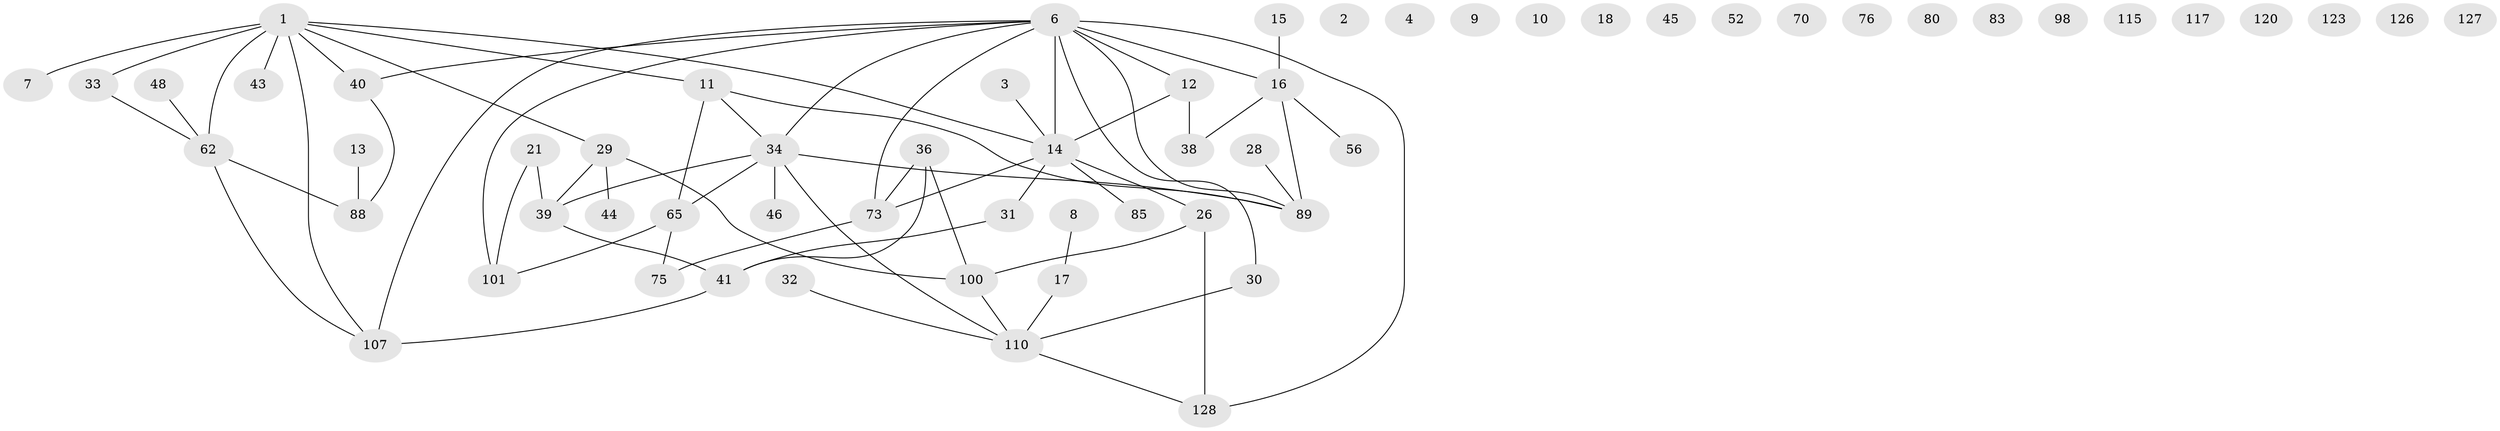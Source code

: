 // original degree distribution, {5: 0.043478260869565216, 0: 0.13043478260869565, 1: 0.2536231884057971, 4: 0.10869565217391304, 3: 0.2028985507246377, 2: 0.2391304347826087, 8: 0.007246376811594203, 7: 0.007246376811594203, 6: 0.007246376811594203}
// Generated by graph-tools (version 1.1) at 2025/16/03/04/25 18:16:30]
// undirected, 61 vertices, 68 edges
graph export_dot {
graph [start="1"]
  node [color=gray90,style=filled];
  1 [super="+5+67+25+24"];
  2;
  3;
  4;
  6 [super="+68+90+74"];
  7 [super="+51+53+20"];
  8 [super="+57"];
  9;
  10;
  11 [super="+35+22+23+27"];
  12 [super="+19"];
  13;
  14 [super="+95"];
  15;
  16 [super="+103"];
  17 [super="+69+66"];
  18;
  21 [super="+61"];
  26 [super="+64"];
  28 [super="+102"];
  29 [super="+112+59+42"];
  30 [super="+55"];
  31 [super="+136"];
  32;
  33 [super="+78"];
  34 [super="+99+49+37"];
  36 [super="+58"];
  38 [super="+106"];
  39 [super="+60"];
  40 [super="+63"];
  41 [super="+47+77"];
  43;
  44;
  45;
  46;
  48 [super="+119"];
  52;
  56;
  62 [super="+104+87"];
  65;
  70;
  73;
  75 [super="+79"];
  76;
  80;
  83;
  85;
  88 [super="+124"];
  89 [super="+97"];
  98;
  100 [super="+113"];
  101 [super="+125"];
  107 [super="+133"];
  110 [super="+138+118"];
  115;
  117;
  120;
  123;
  126;
  127;
  128 [super="+129"];
  1 -- 7 [weight=2];
  1 -- 33;
  1 -- 40;
  1 -- 107;
  1 -- 43;
  1 -- 14;
  1 -- 29;
  1 -- 62;
  1 -- 11;
  3 -- 14;
  6 -- 107;
  6 -- 128;
  6 -- 73;
  6 -- 89;
  6 -- 30;
  6 -- 34;
  6 -- 40;
  6 -- 16;
  6 -- 12;
  6 -- 14 [weight=2];
  6 -- 101;
  8 -- 17;
  11 -- 34;
  11 -- 89;
  11 -- 65;
  12 -- 38;
  12 -- 14;
  13 -- 88;
  14 -- 73;
  14 -- 85;
  14 -- 26 [weight=2];
  14 -- 31;
  15 -- 16;
  16 -- 38;
  16 -- 56;
  16 -- 89;
  17 -- 110;
  21 -- 101;
  21 -- 39;
  26 -- 128;
  26 -- 100;
  28 -- 89;
  29 -- 44;
  29 -- 100;
  29 -- 39;
  30 -- 110;
  31 -- 41;
  32 -- 110;
  33 -- 62;
  34 -- 65;
  34 -- 89;
  34 -- 110;
  34 -- 46;
  34 -- 39;
  36 -- 100;
  36 -- 73;
  36 -- 41;
  39 -- 41;
  40 -- 88;
  41 -- 107;
  48 -- 62;
  62 -- 88;
  62 -- 107;
  65 -- 101;
  65 -- 75;
  73 -- 75;
  100 -- 110;
  110 -- 128;
}
